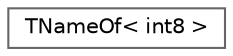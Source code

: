 digraph "Graphical Class Hierarchy"
{
 // INTERACTIVE_SVG=YES
 // LATEX_PDF_SIZE
  bgcolor="transparent";
  edge [fontname=Helvetica,fontsize=10,labelfontname=Helvetica,labelfontsize=10];
  node [fontname=Helvetica,fontsize=10,shape=box,height=0.2,width=0.4];
  rankdir="LR";
  Node0 [id="Node000000",label="TNameOf\< int8 \>",height=0.2,width=0.4,color="grey40", fillcolor="white", style="filled",URL="$df/d4c/structTNameOf_3_01int8_01_4.html",tooltip=" "];
}
